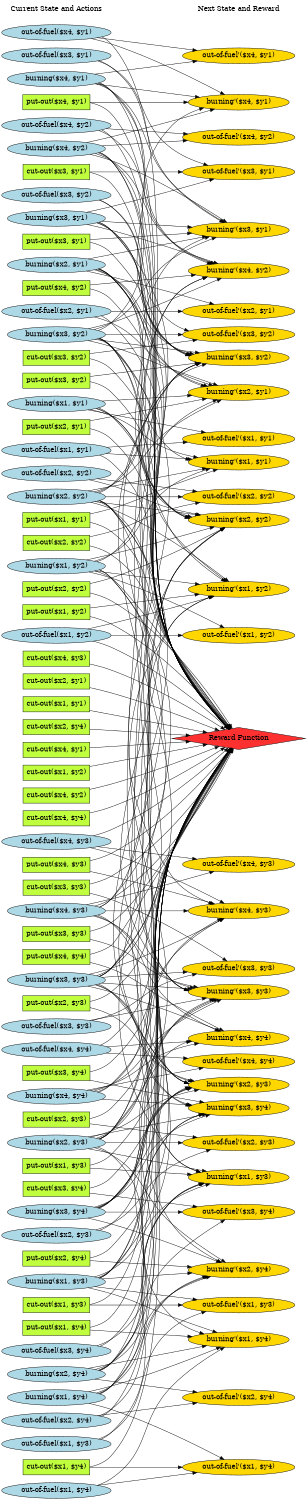digraph G {
	graph [bb="0,0,718.8,3505.4",
		fontname=Helvetica,
		fontsize=16,
		rankdir=LR,
		ranksep=2.00,
		ratio=auto,
		size="7.5,10"
	];
	node [fontsize=16,
		label="\N"
	];
	{
		graph [rank=same];
		"cut-out($x4, $y4)"	[color=black,
			fillcolor=olivedrab1,
			height=0.5,
			pos="129.4,1590.4",
			shape=box,
			style=filled,
			width=2.1944];
		"put-out($x1, $y1)"	[color=black,
			fillcolor=olivedrab1,
			height=0.5,
			pos="129.4,2292.4",
			shape=box,
			style=filled,
			width=2.2083];
		"burning($x1, $y4)"	[color=black,
			fillcolor=lightblue,
			height=0.51069,
			pos="129.4,236.38",
			shape=ellipse,
			style=filled,
			width=3.2213];
		"out-of-fuel($x2, $y3)"	[color=black,
			fillcolor=lightblue,
			height=0.51069,
			pos="129.4,616.38",
			shape=ellipse,
			style=filled,
			width=3.5945];
		"cut-out($x2, $y2)"	[color=black,
			fillcolor=olivedrab1,
			height=0.5,
			pos="129.4,2238.4",
			shape=box,
			style=filled,
			width=2.1944];
		"burning($x4, $y3)"	[color=black,
			fillcolor=lightblue,
			height=0.51069,
			pos="129.4,1374.4",
			shape=ellipse,
			style=filled,
			width=3.2213];
		"put-out($x3, $y3)"	[color=black,
			fillcolor=olivedrab1,
			height=0.5,
			pos="129.4,1320.4",
			shape=box,
			style=filled,
			width=2.2083];
		"burning($x2, $y1)"	[color=black,
			fillcolor=lightblue,
			height=0.51069,
			pos="129.4,2889.4",
			shape=ellipse,
			style=filled,
			width=3.2213];
		"cut-out($x4, $y3)"	[color=black,
			fillcolor=olivedrab1,
			height=0.5,
			pos="129.4,1968.4",
			shape=box,
			style=filled,
			width=2.1944];
		"burning($x1, $y3)"	[color=black,
			fillcolor=lightblue,
			height=0.51069,
			pos="129.4,508.38",
			shape=ellipse,
			style=filled,
			width=3.2213];
		"out-of-fuel($x2, $y4)"	[color=black,
			fillcolor=lightblue,
			height=0.51069,
			pos="129.4,181.38",
			shape=ellipse,
			style=filled,
			width=3.5945];
		"put-out($x4, $y1)"	[color=black,
			fillcolor=olivedrab1,
			height=0.5,
			pos="129.4,3269.4",
			shape=box,
			style=filled,
			width=2.2083];
		"put-out($x3, $y2)"	[color=black,
			fillcolor=olivedrab1,
			height=0.5,
			pos="129.4,2618.4",
			shape=box,
			style=filled,
			width=2.2083];
		"cut-out($x2, $y1)"	[color=black,
			fillcolor=olivedrab1,
			height=0.5,
			pos="129.4,1914.4",
			shape=box,
			style=filled,
			width=2.1944];
		"burning($x4, $y4)"	[color=black,
			fillcolor=lightblue,
			height=0.51069,
			pos="129.4,941.38",
			shape=ellipse,
			style=filled,
			width=3.2213];
		"burning($x2, $y2)"	[color=black,
			fillcolor=lightblue,
			height=0.51069,
			pos="129.4,2346.4",
			shape=ellipse,
			style=filled,
			width=3.2213];
		"put-out($x1, $y3)"	[color=black,
			fillcolor=olivedrab1,
			height=0.5,
			pos="129.4,779.38",
			shape=box,
			style=filled,
			width=2.2083];
		"burning($x1, $y2)"	[color=black,
			fillcolor=lightblue,
			height=0.51069,
			pos="129.4,2184.4",
			shape=ellipse,
			style=filled,
			width=3.2213];
		"Current State and Actions"	[color=black,
			fillcolor=white,
			height=0.5,
			pos="129.4,3487.4",
			shape=plaintext,
			style=bold,
			width=3.2361];
		"out-of-fuel($x1, $y4)"	[color=black,
			fillcolor=lightblue,
			height=0.51069,
			pos="129.4,18.385",
			shape=ellipse,
			style=filled,
			width=3.5945];
		"out-of-fuel($x2, $y1)"	[color=black,
			fillcolor=lightblue,
			height=0.51069,
			pos="129.4,2781.4",
			shape=ellipse,
			style=filled,
			width=3.5945];
		"put-out($x3, $y1)"	[color=black,
			fillcolor=olivedrab1,
			height=0.5,
			pos="129.4,2943.4",
			shape=box,
			style=filled,
			width=2.2083];
		"out-of-fuel($x3, $y2)"	[color=black,
			fillcolor=lightblue,
			height=0.51069,
			pos="129.4,3052.4",
			shape=ellipse,
			style=filled,
			width=3.5945];
		"put-out($x1, $y2)"	[color=black,
			fillcolor=olivedrab1,
			height=0.5,
			pos="129.4,2076.4",
			shape=box,
			style=filled,
			width=2.2083];
		"burning($x1, $y1)"	[color=black,
			fillcolor=lightblue,
			height=0.51069,
			pos="129.4,2564.4",
			shape=ellipse,
			style=filled,
			width=3.2213];
		"put-out($x2, $y1)"	[color=black,
			fillcolor=olivedrab1,
			height=0.5,
			pos="129.4,2510.4",
			shape=box,
			style=filled,
			width=2.2083];
		"out-of-fuel($x1, $y3)"	[color=black,
			fillcolor=lightblue,
			height=0.51069,
			pos="129.4,126.38",
			shape=ellipse,
			style=filled,
			width=3.5945];
		"out-of-fuel($x2, $y2)"	[color=black,
			fillcolor=lightblue,
			height=0.51069,
			pos="129.4,2401.4",
			shape=ellipse,
			style=filled,
			width=3.5945];
		"out-of-fuel($x3, $y1)"	[color=black,
			fillcolor=lightblue,
			height=0.51069,
			pos="129.4,3378.4",
			shape=ellipse,
			style=filled,
			width=3.5945];
		"out-of-fuel($x4, $y2)"	[color=black,
			fillcolor=lightblue,
			height=0.51069,
			pos="129.4,3215.4",
			shape=ellipse,
			style=filled,
			width=3.5945];
		"cut-out($x3, $y3)"	[color=black,
			fillcolor=olivedrab1,
			height=0.5,
			pos="129.4,1428.4",
			shape=box,
			style=filled,
			width=2.1944];
		"put-out($x2, $y2)"	[color=black,
			fillcolor=olivedrab1,
			height=0.5,
			pos="129.4,2130.4",
			shape=box,
			style=filled,
			width=2.2083];
		"out-of-fuel($x1, $y2)"	[color=black,
			fillcolor=lightblue,
			height=0.51069,
			pos="129.4,2022.4",
			shape=ellipse,
			style=filled,
			width=3.5945];
		"burning($x3, $y2)"	[color=black,
			fillcolor=lightblue,
			height=0.51069,
			pos="129.4,2726.4",
			shape=ellipse,
			style=filled,
			width=3.2213];
		"out-of-fuel($x3, $y4)"	[color=black,
			fillcolor=lightblue,
			height=0.51069,
			pos="129.4,346.38",
			shape=ellipse,
			style=filled,
			width=3.5945];
		"put-out($x4, $y4)"	[color=black,
			fillcolor=olivedrab1,
			height=0.5,
			pos="129.4,1266.4",
			shape=box,
			style=filled,
			width=2.2083];
		"cut-out($x1, $y1)"	[color=black,
			fillcolor=olivedrab1,
			height=0.5,
			pos="129.4,1860.4",
			shape=box,
			style=filled,
			width=2.1944];
		"put-out($x1, $y4)"	[color=black,
			fillcolor=olivedrab1,
			height=0.5,
			pos="129.4,400.38",
			shape=box,
			style=filled,
			width=2.2083];
		"out-of-fuel($x4, $y1)"	[color=black,
			fillcolor=lightblue,
			height=0.51069,
			pos="129.4,3433.4",
			shape=ellipse,
			style=filled,
			width=3.5945];
		"put-out($x2, $y3)"	[color=black,
			fillcolor=olivedrab1,
			height=0.5,
			pos="129.4,1158.4",
			shape=box,
			style=filled,
			width=2.2083];
		"cut-out($x3, $y4)"	[color=black,
			fillcolor=olivedrab1,
			height=0.5,
			pos="129.4,725.38",
			shape=box,
			style=filled,
			width=2.1944];
		"out-of-fuel($x1, $y1)"	[color=black,
			fillcolor=lightblue,
			height=0.51069,
			pos="129.4,2456.4",
			shape=ellipse,
			style=filled,
			width=3.5945];
		"burning($x3, $y1)"	[color=black,
			fillcolor=lightblue,
			height=0.51069,
			pos="129.4,2997.4",
			shape=ellipse,
			style=filled,
			width=3.2213];
		"out-of-fuel($x3, $y3)"	[color=black,
			fillcolor=lightblue,
			height=0.51069,
			pos="129.4,1104.4",
			shape=ellipse,
			style=filled,
			width=3.5945];
		"cut-out($x1, $y2)"	[color=black,
			fillcolor=olivedrab1,
			height=0.5,
			pos="129.4,1698.4",
			shape=box,
			style=filled,
			width=2.1944];
		"cut-out($x4, $y2)"	[color=black,
			fillcolor=olivedrab1,
			height=0.5,
			pos="129.4,1644.4",
			shape=box,
			style=filled,
			width=2.1944];
		"out-of-fuel($x4, $y4)"	[color=black,
			fillcolor=lightblue,
			height=0.51069,
			pos="129.4,1049.4",
			shape=ellipse,
			style=filled,
			width=3.5945];
		"cut-out($x3, $y1)"	[color=black,
			fillcolor=olivedrab1,
			height=0.5,
			pos="129.4,3106.4",
			shape=box,
			style=filled,
			width=2.1944];
		"put-out($x2, $y4)"	[color=black,
			fillcolor=olivedrab1,
			height=0.5,
			pos="129.4,562.38",
			shape=box,
			style=filled,
			width=2.2083];
		"cut-out($x1, $y3)"	[color=black,
			fillcolor=olivedrab1,
			height=0.5,
			pos="129.4,454.38",
			shape=box,
			style=filled,
			width=2.1944];
		"burning($x3, $y4)"	[color=black,
			fillcolor=lightblue,
			height=0.51069,
			pos="129.4,671.38",
			shape=ellipse,
			style=filled,
			width=3.2213];
		"put-out($x4, $y2)"	[color=black,
			fillcolor=olivedrab1,
			height=0.5,
			pos="129.4,2835.4",
			shape=box,
			style=filled,
			width=2.2083];
		"burning($x4, $y1)"	[color=black,
			fillcolor=lightblue,
			height=0.51069,
			pos="129.4,3323.4",
			shape=ellipse,
			style=filled,
			width=3.2213];
		"cut-out($x2, $y4)"	[color=black,
			fillcolor=olivedrab1,
			height=0.5,
			pos="129.4,1806.4",
			shape=box,
			style=filled,
			width=2.1944];
		"burning($x2, $y3)"	[color=black,
			fillcolor=lightblue,
			height=0.51069,
			pos="129.4,833.38",
			shape=ellipse,
			style=filled,
			width=3.2213];
		"out-of-fuel($x4, $y3)"	[color=black,
			fillcolor=lightblue,
			height=0.51069,
			pos="129.4,1536.4",
			shape=ellipse,
			style=filled,
			width=3.5945];
		"cut-out($x4, $y1)"	[color=black,
			fillcolor=olivedrab1,
			height=0.5,
			pos="129.4,1752.4",
			shape=box,
			style=filled,
			width=2.1944];
		"cut-out($x3, $y2)"	[color=black,
			fillcolor=olivedrab1,
			height=0.5,
			pos="129.4,2672.4",
			shape=box,
			style=filled,
			width=2.1944];
		"cut-out($x1, $y4)"	[color=black,
			fillcolor=olivedrab1,
			height=0.5,
			pos="129.4,72.385",
			shape=box,
			style=filled,
			width=2.1944];
		"burning($x3, $y3)"	[color=black,
			fillcolor=lightblue,
			height=0.51069,
			pos="129.4,1212.4",
			shape=ellipse,
			style=filled,
			width=3.2213];
		"cut-out($x2, $y3)"	[color=black,
			fillcolor=olivedrab1,
			height=0.5,
			pos="129.4,887.38",
			shape=box,
			style=filled,
			width=2.1944];
		"burning($x2, $y4)"	[color=black,
			fillcolor=lightblue,
			height=0.51069,
			pos="129.4,291.38",
			shape=ellipse,
			style=filled,
			width=3.2213];
		"burning($x4, $y2)"	[color=black,
			fillcolor=lightblue,
			height=0.51069,
			pos="129.4,3160.4",
			shape=ellipse,
			style=filled,
			width=3.2213];
		"put-out($x3, $y4)"	[color=black,
			fillcolor=olivedrab1,
			height=0.5,
			pos="129.4,995.38",
			shape=box,
			style=filled,
			width=2.2083];
		"put-out($x4, $y3)"	[color=black,
			fillcolor=olivedrab1,
			height=0.5,
			pos="129.4,1482.4",
			shape=box,
			style=filled,
			width=2.2083];
	}
	{
		graph [rank=same];
		"out-of-fuel'($x3, $y1)"	[color=black,
			fillcolor=gold1,
			height=0.51069,
			pos="560.8,3106.4",
			shape=ellipse,
			style=filled,
			width=3.6927];
		"out-of-fuel'($x2, $y4)"	[color=black,
			fillcolor=gold1,
			height=0.51069,
			pos="560.8,236.38",
			shape=ellipse,
			style=filled,
			width=3.6927];
		"burning'($x1, $y1)"	[color=black,
			fillcolor=gold1,
			height=0.51069,
			pos="560.8,2428.4",
			shape=ellipse,
			style=filled,
			width=3.3195];
		"burning'($x4, $y1)"	[color=black,
			fillcolor=gold1,
			height=0.51069,
			pos="560.8,3269.4",
			shape=ellipse,
			style=filled,
			width=3.3195];
		"burning'($x3, $y3)"	[color=black,
			fillcolor=gold1,
			height=0.51069,
			pos="560.8,1162.4",
			shape=ellipse,
			style=filled,
			width=3.3195];
		"Next State and Reward"	[color=black,
			fillcolor=white,
			height=0.5,
			pos="560.8,3487.4",
			shape=plaintext,
			style=bold,
			width=2.9167];
		"burning'($x3, $y2)"	[color=black,
			fillcolor=gold1,
			height=0.51069,
			pos="560.8,2671.4",
			shape=ellipse,
			style=filled,
			width=3.3195];
		"out-of-fuel'($x4, $y4)"	[color=black,
			fillcolor=gold1,
			height=0.51069,
			pos="560.8,1043.4",
			shape=ellipse,
			style=filled,
			width=3.6927];
		"burning'($x4, $y3)"	[color=black,
			fillcolor=gold1,
			height=0.51069,
			pos="560.8,1374.4",
			shape=ellipse,
			style=filled,
			width=3.3195];
		"out-of-fuel'($x1, $y1)"	[color=black,
			fillcolor=gold1,
			height=0.51069,
			pos="560.8,2483.4",
			shape=ellipse,
			style=filled,
			width=3.6927];
		"burning'($x2, $y4)"	[color=black,
			fillcolor=gold1,
			height=0.51069,
			pos="560.8,536.38",
			shape=ellipse,
			style=filled,
			width=3.3195];
		"burning'($x4, $y2)"	[color=black,
			fillcolor=gold1,
			height=0.51069,
			pos="560.8,2889.4",
			shape=ellipse,
			style=filled,
			width=3.3195];
		"burning'($x3, $y4)"	[color=black,
			fillcolor=gold1,
			height=0.51069,
			pos="560.8,897.38",
			shape=ellipse,
			style=filled,
			width=3.3195];
		"out-of-fuel'($x4, $y2)"	[color=black,
			fillcolor=gold1,
			height=0.51069,
			pos="560.8,3188.4",
			shape=ellipse,
			style=filled,
			width=3.6927];
		"out-of-fuel'($x1, $y3)"	[color=black,
			fillcolor=gold1,
			height=0.51069,
			pos="560.8,454.38",
			shape=ellipse,
			style=filled,
			width=3.6927];
		"Reward Function"	[color=black,
			fillcolor=firebrick1,
			height=0.72222,
			pos="560.8,1779.4",
			shape=diamond,
			style=filled,
			width=4.3889];
		"burning'($x2, $y2)"	[color=black,
			fillcolor=gold1,
			height=0.51069,
			pos="560.8,2291.4",
			shape=ellipse,
			style=filled,
			width=3.3195];
		"burning'($x1, $y4)"	[color=black,
			fillcolor=gold1,
			height=0.51069,
			pos="560.8,373.38",
			shape=ellipse,
			style=filled,
			width=3.3195];
		"out-of-fuel'($x4, $y3)"	[color=black,
			fillcolor=gold1,
			height=0.51069,
			pos="560.8,1483.4",
			shape=ellipse,
			style=filled,
			width=3.6927];
		"out-of-fuel'($x1, $y2)"	[color=black,
			fillcolor=gold1,
			height=0.51069,
			pos="560.8,2049.4",
			shape=ellipse,
			style=filled,
			width=3.6927];
		"burning'($x4, $y4)"	[color=black,
			fillcolor=gold1,
			height=0.51069,
			pos="560.8,1104.4",
			shape=ellipse,
			style=filled,
			width=3.3195];
		"burning'($x2, $y3)"	[color=black,
			fillcolor=gold1,
			height=0.51069,
			pos="560.8,976.38",
			shape=ellipse,
			style=filled,
			width=3.3195];
		"out-of-fuel'($x2, $y1)"	[color=black,
			fillcolor=gold1,
			height=0.51069,
			pos="560.8,2794.4",
			shape=ellipse,
			style=filled,
			width=3.6927];
		"out-of-fuel'($x3, $y4)"	[color=black,
			fillcolor=gold1,
			height=0.51069,
			pos="560.8,671.38",
			shape=ellipse,
			style=filled,
			width=3.6927];
		"out-of-fuel'($x3, $y3)"	[color=black,
			fillcolor=gold1,
			height=0.51069,
			pos="560.8,1217.4",
			shape=ellipse,
			style=filled,
			width=3.6927];
		"burning'($x1, $y3)"	[color=black,
			fillcolor=gold1,
			height=0.51069,
			pos="560.8,752.38",
			shape=ellipse,
			style=filled,
			width=3.3195];
		"burning'($x3, $y1)"	[color=black,
			fillcolor=gold1,
			height=0.51069,
			pos="560.8,2970.4",
			shape=ellipse,
			style=filled,
			width=3.3195];
		"out-of-fuel'($x2, $y2)"	[color=black,
			fillcolor=gold1,
			height=0.51069,
			pos="560.8,2346.4",
			shape=ellipse,
			style=filled,
			width=3.6927];
		"out-of-fuel'($x2, $y3)"	[color=black,
			fillcolor=gold1,
			height=0.51069,
			pos="560.8,833.38",
			shape=ellipse,
			style=filled,
			width=3.6927];
		"out-of-fuel'($x3, $y2)"	[color=black,
			fillcolor=gold1,
			height=0.51069,
			pos="560.8,2726.4",
			shape=ellipse,
			style=filled,
			width=3.6927];
		"burning'($x1, $y2)"	[color=black,
			fillcolor=gold1,
			height=0.51069,
			pos="560.8,2131.4",
			shape=ellipse,
			style=filled,
			width=3.3195];
		"out-of-fuel'($x1, $y4)"	[color=black,
			fillcolor=gold1,
			height=0.51069,
			pos="560.8,72.385",
			shape=ellipse,
			style=filled,
			width=3.6927];
		"out-of-fuel'($x4, $y1)"	[color=black,
			fillcolor=gold1,
			height=0.51069,
			pos="560.8,3379.4",
			shape=ellipse,
			style=filled,
			width=3.6927];
		"burning'($x2, $y1)"	[color=black,
			fillcolor=gold1,
			height=0.51069,
			pos="560.8,2590.4",
			shape=ellipse,
			style=filled,
			width=3.3195];
	}
	"cut-out($x4, $y4)" -> "Reward Function"	[pos="e,528.28,1758.5 208.47,1603.1 225.33,1606.8 242.86,1611.6 258.8,1617.4 357.47,1653.5 463.61,1717.1 519.71,1752.9"];
	"put-out($x1, $y1)" -> "burning'($x1, $y1)"	[color=black,
		pos="e,510.91,2411.6 208.96,2306.9 225.53,2310.6 242.83,2314.7 258.8,2319.4 324.43,2338.5 338.54,2350.1 402.8,2373.4 435.24,2385.1 471.61,\
2397.9 501.16,2408.2",
		style=solid];
	"put-out($x1, $y1)" -> "Reward Function"	[pos="e,544.12,1803 209.02,2286.5 226.57,2282.4 244.26,2275.8 258.8,2265.4 360.86,2192.3 336.73,2129.1 402.8,2022.4 450.11,1946 508,1857.6 \
538.56,1811.4"];
	"burning($x1, $y4)" -> "burning'($x2, $y4)"	[color=black,
		pos="e,487.74,521.69 222.75,247.42 235.53,251.49 247.97,256.98 258.8,264.38 354.34,329.72 311.43,410.33 402.8,481.38 424.63,498.36 452.1,\
510.34 477.94,518.67",
		style=solid];
	"burning($x1, $y4)" -> "Reward Function"	[pos="e,541.69,1756.2 231.46,245.3 241.77,249.83 251.22,256.01 258.8,264.38 445.83,471.05 314.68,1246 402.8,1510.4 433.85,1603.5 499.85,\
1699.9 535.59,1748"];
	"burning($x1, $y4)" -> "burning'($x1, $y4)"	[color=black,
		pos="e,517.52,356.05 203.48,250.56 221.67,254.57 241.05,259.26 258.8,264.38 347.82,290.09 448.56,328.54 507.99,352.24",
		style=solid];
	"burning($x1, $y4)" -> "burning'($x2, $y3)"	[color=black,
		pos="e,471.63,964.13 229.71,245.67 240.53,250.1 250.57,256.16 258.8,264.38 471.11,476.67 201.94,701.24 402.8,924.38 418.36,941.67 439.8,\
953.23 461.83,960.94",
		style=solid];
	"burning($x1, $y4)" -> "burning'($x1, $y3)"	[color=black,
		pos="e,477.32,739.14 227.93,246.15 239.24,250.47 249.9,256.37 258.8,264.38 409.89,400.3 259.88,553.9 402.8,698.38 420.35,716.13 443.98,\
728.04 467.58,736.05",
		style=solid];
	"burning($x1, $y4)" -> "out-of-fuel'($x1, $y4)"	[color=black,
		pos="e,526.43,90.275 206.48,222.55 223.86,218.64 242.12,213.9 258.8,208.38 354.21,176.82 460.04,124.74 517.32,95.023",
		style=solid];
	"out-of-fuel($x2, $y3)" -> "burning'($x2, $y3)"	[color=black,
		pos="e,480.26,962.79 228.78,628.22 239.55,632.24 249.85,637.5 258.8,644.38 369.76,729.66 296.48,833.4 402.8,924.38 421.98,940.79 446.49,\
952.06 470.42,959.79",
		style=solid];
	"out-of-fuel($x2, $y3)" -> "out-of-fuel'($x2, $y3)"	[color=black,
		pos="e,493.68,817.39 220.32,629.48 233.64,633.26 246.89,638.12 258.8,644.38 336.45,685.2 327.66,734.11 402.8,779.38 427.65,794.35 457.22,\
805.9 483.97,814.4",
		style=solid];
	"cut-out($x2, $y2)" -> "Reward Function"	[pos="e,544.81,1803 208.48,2231.7 226.05,2227.6 243.89,2221.3 258.8,2211.4 299.09,2184.7 478.14,1907.4 539.27,1811.7"];
	"cut-out($x2, $y2)" -> "out-of-fuel'($x2, $y2)"	[color=black,
		pos="e,469.12,2333 208.59,2252.9 225.27,2256.6 242.71,2260.8 258.8,2265.4 324.34,2284.2 336.98,2300.6 402.8,2318.4 420.81,2323.3 440.22,\
2327.5 459.04,2331.1",
		style=solid];
	"burning($x4, $y3)" -> "burning'($x3, $y3)"	[color=black,
		pos="e,455.6,1171.1 220.4,1362.9 233.79,1359.1 247.02,1354.1 258.8,1347.4 341.07,1300.5 319.82,1236 402.8,1190.4 416.04,1183.1 430.76,\
1177.7 445.74,1173.6",
		style=solid];
	"burning($x4, $y3)" -> "burning'($x3, $y2)"	[color=black,
		pos="e,471.19,2659.2 232.34,1382.9 242.3,1387.3 251.42,1393.3 258.8,1401.4 626.05,1803 61.15,2193.8 402.8,2617.4 417.68,2635.8 439.21,\
2648 461.57,2656",
		style=solid];
	"burning($x4, $y3)" -> "burning'($x4, $y3)"	[color=black,
		pos="e,441.04,1374.4 245.47,1374.4 302.66,1374.4 371.95,1374.4 430.92,1374.4",
		style=solid];
	"burning($x4, $y3)" -> "burning'($x4, $y2)"	[color=black,
		pos="e,486.52,2874.9 232.78,1382.9 242.6,1387.3 251.57,1393.3 258.8,1401.4 470.86,1637.2 215.54,2565.4 402.8,2821.4 420.61,2845.7 448.98,\
2861.5 476.75,2871.6",
		style=solid];
	"burning($x4, $y3)" -> "burning'($x3, $y4)"	[color=black,
		pos="e,475.63,910.4 228.67,1364.8 239.66,1360.7 250.03,1355 258.8,1347.4 400.79,1224 267.98,1080.6 402.8,949.38 420.09,932.56 442.93,\
921.18 465.83,913.48",
		style=solid];
	"burning($x4, $y3)" -> "Reward Function"	[pos="e,548.18,1755.1 222.17,1385.5 235.04,1389.4 247.65,1394.5 258.8,1401.4 401.9,1489.7 505.43,1671.4 543.64,1746.2"];
	"burning($x4, $y3)" -> "out-of-fuel'($x4, $y3)"	[color=black,
		pos="e,502.91,1466.8 202.22,1388.7 220.7,1392.6 240.53,1397 258.8,1401.4 339.85,1420.9 432.26,1446.6 493.06,1464",
		style=solid];
	"burning($x4, $y3)" -> "burning'($x4, $y4)"	[color=black,
		pos="e,455.64,1113.1 223.99,1363.6 236.32,1359.7 248.3,1354.4 258.8,1347.4 353.4,1283.9 307.81,1198.2 402.8,1135.4 415.73,1126.8 430.47,\
1120.5 445.63,1115.9",
		style=solid];
	"put-out($x3, $y3)" -> "burning'($x3, $y3)"	[color=black,
		pos="e,462.37,1172.8 209.08,1309.2 225.9,1305.4 243.26,1300.2 258.8,1293.4 330.84,1261.7 330.29,1220.9 402.8,1190.4 418.37,1183.8 435.44,\
1178.8 452.41,1175",
		style=solid];
	"put-out($x3, $y3)" -> "Reward Function"	[pos="e,546.41,1755.6 209.15,1327.2 226.5,1331.3 244.08,1337.6 258.8,1347.4 338.57,1400.2 489.12,1655.4 541.38,1746.8"];
	"burning($x2, $y1)" -> "burning'($x1, $y1)"	[color=black,
		pos="e,446.11,2433.8 228.72,2879.9 239.7,2875.7 250.06,2870 258.8,2862.4 402.92,2736.3 256.76,2580.2 402.8,2456.4 412.73,2448 424.31,\
2441.7 436.59,2437.1",
		style=solid];
	"burning($x2, $y1)" -> "burning'($x3, $y2)"	[color=black,
		pos="e,455.05,2680 220.85,2878 234.11,2874.2 247.19,2869.1 258.8,2862.4 342.34,2813.7 318.52,2746.7 402.8,2699.4 415.87,2692 430.43,2686.6 \
445.27,2682.5",
		style=solid];
	"burning($x2, $y1)" -> "Reward Function"	[pos="e,540.52,1802.1 231.62,2880.6 241.77,2876.3 251.14,2870.3 258.8,2862.4 521.57,2589.6 265.23,2375.3 402.8,2022.4 435.28,1939.1 498.51,\
1854.1 534.02,1810.1"];
	"burning($x2, $y1)" -> "burning'($x2, $y2)"	[color=black,
		pos="e,444.93,2296.1 230.29,2880.2 240.81,2875.9 250.62,2870.1 258.8,2862.4 439.88,2690.5 219.1,2488.5 402.8,2319.4 412.2,2310.7 423.32,\
2304.3 435.23,2299.5",
		style=solid];
	"burning($x2, $y1)" -> "out-of-fuel'($x2, $y1)"	[color=black,
		pos="e,491.43,2810.1 200.75,2874.8 219.61,2870.8 239.99,2866.5 258.8,2862.4 334.54,2845.9 420.82,2826.3 481.53,2812.4",
		style=solid];
	"burning($x2, $y1)" -> "burning'($x3, $y1)"	[color=black,
		pos="e,484.6,2956.2 204.71,2903.4 279.86,2917.6 395.9,2939.5 474.7,2954.3",
		style=solid];
	"burning($x2, $y1)" -> "burning'($x1, $y2)"	[color=black,
		pos="e,528.7,2149.2 230.47,2880.4 240.95,2876.1 250.71,2870.2 258.8,2862.4 454.89,2671.9 259.41,2497.1 402.8,2264.4 431.99,2217 483.8,\
2178 519.89,2154.8",
		style=solid];
	"burning($x2, $y1)" -> "burning'($x2, $y1)"	[color=black,
		pos="e,486.54,2604.9 224.07,2878.7 236.39,2874.8 248.35,2869.5 258.8,2862.4 354.82,2797.1 311.01,2715.5 402.8,2644.4 424.32,2627.7 451.33,\
2616 476.84,2607.8",
		style=solid];
	"cut-out($x4, $y3)" -> "Reward Function"	[pos="e,528.28,1800.3 208.47,1955.7 225.33,1951.9 242.86,1947.2 258.8,1941.4 357.47,1905.3 463.61,1841.7 519.71,1805.8"];
	"burning($x1, $y3)" -> "burning'($x2, $y4)"	[color=black,
		pos="e,450.53,529.26 236.82,515.32 298.59,519.35 376.55,524.44 440.41,528.6",
		style=solid];
	"burning($x1, $y3)" -> "out-of-fuel'($x1, $y3)"	[color=black,
		pos="e,461.79,466.71 220.68,497.03 287.97,488.57 380.16,476.98 451.43,468.01",
		style=solid];
	"burning($x1, $y3)" -> "Reward Function"	[pos="e,542.23,1756.4 232.11,517.12 242.11,521.5 251.31,527.42 258.8,535.38 559.01,854.37 257.77,1097.1 402.8,1510.4 435.4,1603.3 501.04,\
1700.1 536.24,1748.3"];
	"burning($x1, $y3)" -> "burning'($x2, $y2)"	[color=black,
		pos="e,526.36,2273.7 232.88,516.84 242.68,521.27 251.62,527.29 258.8,535.38 499.19,806.16 236.17,1836.9 402.8,2158.4 428.29,2207.6 480.51,\
2246 517.72,2268.6",
		style=solid];
	"burning($x1, $y3)" -> "burning'($x1, $y4)"	[color=black,
		pos="e,510.18,390.06 205.9,494.5 223.39,490.73 241.85,486.31 258.8,481.38 324.43,462.3 338.48,450.5 402.8,427.38 434.97,415.82 471.03,\
403.38 500.47,393.36",
		style=solid];
	"burning($x1, $y3)" -> "burning'($x2, $y3)"	[color=black,
		pos="e,476.12,963.4 228.62,518 239.62,522.16 250,527.8 258.8,535.38 398.4,655.8 270.2,796.31 402.8,924.38 420.24,941.23 443.25,952.62 \
466.27,960.32",
		style=solid];
	"burning($x1, $y3)" -> "burning'($x1, $y3)"	[color=black,
		pos="e,491.75,737.26 220.85,519.73 234.11,523.54 247.19,528.62 258.8,535.38 342.34,584.02 322.44,644.66 402.8,698.38 426.6,714.29 455.56,\
725.98 482.09,734.34",
		style=solid];
	"burning($x1, $y3)" -> "burning'($x1, $y2)"	[color=black,
		pos="e,471.67,2119.1 232.85,516.87 242.65,521.3 251.6,527.31 258.8,535.38 487.74,792.05 190.98,1805.4 402.8,2076.4 417.59,2095.3 439.32,\
2107.7 461.94,2115.9",
		style=solid];
	"out-of-fuel($x2, $y4)" -> "out-of-fuel'($x2, $y4)"	[color=black,
		pos="e,462.66,223.94 225.97,193.63 293.1,202.22 382.96,213.73 452.54,222.65",
		style=solid];
	"out-of-fuel($x2, $y4)" -> "burning'($x2, $y4)"	[color=black,
		pos="e,484.37,522.19 228.7,193.32 239.49,197.32 249.81,202.56 258.8,209.38 367.75,292.09 299.11,392.18 402.8,481.38 423.19,498.92 449.51,\
510.98 474.76,519.22",
		style=solid];
	"out-of-fuel($x2, $y4)" -> "Reward Function"	[pos="e,541.64,1756.2 235.21,191.99 244.07,196.33 252.16,202.01 258.8,209.38 453.46,425.52 311.5,1234.2 402.8,1510.4 433.62,1603.6 499.72,\
1699.9 535.53,1748.1"];
	"put-out($x4, $y1)" -> "burning'($x4, $y1)"	[color=black,
		pos="e,441.01,3269.4 209.16,3269.4 271.13,3269.4 358.78,3269.4 430.93,3269.4",
		style=solid];
	"put-out($x4, $y1)" -> "Reward Function"	[pos="e,539.78,1802.3 208.92,3268.3 227.63,3264.3 245.89,3256.5 258.8,3242.4 442.98,3040.9 310.33,2279.2 402.8,2022.4 433.07,1938.3 497.1,\
1853.7 533.35,1809.9"];
	"put-out($x3, $y2)" -> "burning'($x3, $y2)"	[color=black,
		pos="e,466.98,2659.9 209.16,2628.1 278.79,2636.7 380.83,2649.3 456.89,2658.7",
		style=solid];
	"put-out($x3, $y2)" -> "Reward Function"	[pos="e,541.22,1802.4 209.05,2615.9 227.31,2611.7 245.33,2604.3 258.8,2591.4 446.97,2410.7 298.64,2261.5 402.8,2022.4 438.5,1940.4 500.48,\
1854.9 534.92,1810.5"];
	"cut-out($x2, $y1)" -> "Reward Function"	[pos="e,514.54,1797.8 208.56,1899.7 225.25,1896.1 242.69,1891.9 258.8,1887.4 346.34,1862.6 445.15,1825.3 504.93,1801.6"];
	"burning($x4, $y4)" -> "burning'($x3, $y3)"	[color=black,
		pos="e,459.13,1152.6 220.85,952.73 234.11,956.54 247.19,961.62 258.8,968.38 342.34,1017 318.96,1083.3 402.8,1131.4 416.97,1139.5 432.91,\
1145.5 449.06,1150",
		style=solid];
	"burning($x4, $y4)" -> "out-of-fuel'($x4, $y4)"	[color=black,
		pos="e,496.15,1027.2 201.48,955.84 220.16,959.78 240.26,964.13 258.8,968.38 301.56,978.2 411.82,1005.9 486.34,1024.7",
		style=solid];
	"burning($x4, $y4)" -> "burning'($x4, $y3)"	[color=black,
		pos="e,531.95,1356.5 226.42,951.63 238.04,955.66 249.18,961.09 258.8,968.38 369.06,1052 315.8,1136.8 402.8,1244.4 437.88,1287.8 489.29,\
1327 523.62,1350.8",
		style=solid];
	"burning($x4, $y4)" -> "burning'($x3, $y4)"	[color=black,
		pos="e,461.02,907.51 227.3,931.46 293.79,924.64 382.1,915.59 451,908.53",
		style=solid];
	"burning($x4, $y4)" -> "Reward Function"	[pos="e,543.23,1756 230.29,950.6 240.8,954.85 250.62,960.62 258.8,968.38 439.6,1139.9 307.12,1280.2 402.8,1510.4 440.59,1601.3 504.04,\
1699 537.54,1747.8"];
	"burning($x4, $y4)" -> "burning'($x4, $y4)"	[color=black,
		pos="e,472.27,1091.9 214.49,953.9 229.59,957.59 244.92,962.32 258.8,968.38 330.67,999.78 331.02,1038.8 402.8,1070.4 421.45,1078.6 442.23,\
1084.9 462.42,1089.7",
		style=solid];
	"burning($x2, $y2)" -> "burning'($x1, $y1)"	[color=black,
		pos="e,485.15,2414.1 204.22,2360.5 279.53,2374.9 396.24,2397.2 475.23,2412.2",
		style=solid];
	"burning($x2, $y2)" -> "burning'($x3, $y3)"	[color=black,
		pos="e,443.19,1165.8 232.27,2337.8 242.24,2333.4 251.39,2327.4 258.8,2319.4 601.82,1947.6 54.101,1556.8 402.8,1190.4 411.54,1181.2 422.17,\
1174.4 433.73,1169.4",
		style=solid];
	"burning($x2, $y2)" -> "burning'($x3, $y2)"	[color=black,
		pos="e,484.86,2657.1 223.76,2357.1 236.26,2361.3 248.35,2366.8 258.8,2374.4 360.59,2447.9 305.47,2538.1 402.8,2617.4 423.61,2634.3 450.05,\
2646.1 475.27,2654.2",
		style=solid];
	"burning($x2, $y2)" -> "Reward Function"	[pos="e,543.44,1802.6 226.95,2336.3 238.42,2332.2 249.38,2326.7 258.8,2319.4 374.39,2229.1 330.86,2150.2 402.8,2022.4 446.88,1944 506.06,\
1856.5 537.68,1810.9"];
	"burning($x2, $y2)" -> "burning'($x2, $y2)"	[color=black,
		pos="e,468.31,2303.1 220.16,2334.9 289.66,2326 385.96,2313.7 458.27,2304.4",
		style=solid];
	"burning($x2, $y2)" -> "burning'($x2, $y3)"	[color=black,
		pos="e,454.07,984.86 232.4,2337.9 242.35,2333.5 251.45,2327.5 258.8,2319.4 650.29,1887.9 20.508,1456.1 402.8,1016.4 413.99,1003.5 428.67,\
994.51 444.58,988.24",
		style=solid];
	"burning($x2, $y2)" -> "burning'($x1, $y3)"	[color=black,
		pos="e,470.49,764.45 232.83,2337.9 242.64,2333.5 251.59,2327.5 258.8,2319.4 483.83,2067.5 193.81,1071.7 402.8,806.38 417.39,787.86 438.69,\
775.66 460.92,767.64",
		style=solid];
	"burning($x2, $y2)" -> "burning'($x3, $y1)"	[color=black,
		pos="e,475.39,2957.5 229.04,2355.9 240.04,2360.3 250.31,2366.3 258.8,2374.4 438.96,2546.6 232.98,2733.9 402.8,2916.4 419.54,2934.4 442.55,\
2946.4 465.78,2954.4",
		style=solid];
	"burning($x2, $y2)" -> "out-of-fuel'($x2, $y2)"	[color=black,
		pos="e,427.69,2346.4 245.47,2346.4 298.33,2346.4 361.53,2346.4 417.36,2346.4",
		style=solid];
	"burning($x2, $y2)" -> "burning'($x1, $y2)"	[color=black,
		pos="e,537.15,2149.5 212.85,2333.5 228.4,2329.9 244.33,2325.2 258.8,2319.4 365.46,2276.4 476.56,2196.2 528.95,2155.9",
		style=solid];
	"burning($x2, $y2)" -> "burning'($x2, $y1)"	[color=black,
		pos="e,518.31,2573.2 216.95,2358.5 231.41,2362.4 245.89,2367.6 258.8,2374.4 336.65,2415.5 330.85,2459.7 402.8,2510.4 436.14,2533.9 477.34,\
2554.6 509.17,2569.1",
		style=solid];
	"put-out($x1, $y3)" -> "Reward Function"	[pos="e,542.72,1756.2 209.13,781.42 227.5,785.52 245.55,793.06 258.8,806.38 484.01,1032.8 288.79,1212.1 402.8,1510.4 437.95,1602.3 502.51,\
1699.6 536.88,1748"];
	"put-out($x1, $y3)" -> "burning'($x1, $y3)"	[color=black,
		pos="e,450.01,759.29 209.16,774.43 273.68,770.38 366.01,764.57 439.74,759.93",
		style=solid];
	"burning($x1, $y2)" -> "burning'($x1, $y1)"	[color=black,
		pos="e,493.33,2413.2 220.83,2195.8 234.09,2199.6 247.18,2204.6 258.8,2211.4 342.13,2259.7 322.78,2319.7 402.8,2373.4 427.05,2389.6 456.63,\
2401.6 483.55,2410.2",
		style=solid];
	"burning($x1, $y2)" -> "Reward Function"	[pos="e,544.32,1802.8 222.17,2173.3 235.04,2169.4 247.65,2164.3 258.8,2157.4 332.51,2111.9 483.13,1893.9 538.64,1811.2"];
	"burning($x1, $y2)" -> "burning'($x2, $y2)"	[color=black,
		pos="e,502.88,2275.3 202.2,2198.8 220.68,2202.7 240.52,2207 258.8,2211.4 339.77,2230.6 432.2,2255.7 493.03,2272.6",
		style=solid];
	"burning($x1, $y2)" -> "out-of-fuel'($x1, $y2)"	[color=black,
		pos="e,510.23,2066.5 205.54,2170.5 223.13,2166.7 241.73,2162.3 258.8,2157.4 324.34,2138.5 338.62,2127.4 402.8,2104.4 435.04,2092.8 471.1,\
2080.2 500.52,2069.9",
		style=solid];
	"burning($x1, $y2)" -> "burning'($x2, $y3)"	[color=black,
		pos="e,454.66,984.89 232.28,2175.8 242.25,2171.4 251.39,2165.4 258.8,2157.4 605.16,1781.5 64.45,1399.5 402.8,1016.4 414.16,1003.5 429.03,\
994.51 445.08,988.26",
		style=solid];
	"burning($x1, $y2)" -> "burning'($x1, $y3)"	[color=black,
		pos="e,470.64,764.56 232.43,2175.9 242.37,2171.5 251.47,2165.5 258.8,2157.4 663.67,1709.4 26.472,1278.6 402.8,806.38 417.5,787.94 438.84,\
775.77 461.07,767.75",
		style=solid];
	"burning($x1, $y2)" -> "burning'($x1, $y2)"	[color=black,
		pos="e,467.02,2142.8 221.47,2173.1 290.47,2164.6 385.34,2152.9 457.05,2144.1",
		style=solid];
	"burning($x1, $y2)" -> "burning'($x2, $y1)"	[color=black,
		pos="e,507.82,2573.7 226.97,2194.5 238.43,2198.5 249.39,2204 258.8,2211.4 374.9,2302.4 299.68,2404.9 402.8,2510.4 429.16,2537.3 466.53,\
2556.9 498.2,2569.9",
		style=solid];
	"Current State and Actions" -> "Next State and Reward"	[color=black,
		pos="e,455.71,3487.4 246.04,3487.4 307.92,3487.4 383.87,3487.4 445.54,3487.4",
		style=invis];
	"out-of-fuel($x1, $y4)" -> "burning'($x1, $y4)"	[color=black,
		pos="e,527.36,355.59 228.05,30.371 238.96,34.147 249.48,39.045 258.8,45.385 354.82,110.68 321.83,180.16 402.8,263.38 437.42,298.97 485,\
330.43 518.69,350.49",
		style=solid];
	"out-of-fuel($x1, $y4)" -> "out-of-fuel'($x1, $y4)"	[color=black,
		pos="e,461.9,60.073 226.77,30.503 293.58,38.906 382.63,50.104 451.84,58.808",
		style=solid];
	"out-of-fuel($x2, $y1)" -> "Reward Function"	[pos="e,540.74,1802.2 233.96,2770.5 243.18,2766.2 251.69,2760.6 258.8,2753.4 490.57,2516.9 278.73,2329.4 402.8,2022.4 436.3,1939.5 499.14,\
1854.4 534.3,1810.2"];
	"out-of-fuel($x2, $y1)" -> "out-of-fuel'($x2, $y1)"	[color=black,
		pos="e,430.73,2790.5 256.04,2785.2 307.66,2786.8 367.63,2788.6 420.58,2790.2",
		style=solid];
	"out-of-fuel($x2, $y1)" -> "burning'($x2, $y1)"	[color=black,
		pos="e,499.42,2606.3 217.38,2767.8 231.57,2764.1 245.85,2759.3 258.8,2753.4 331.72,2719.8 331.96,2682.1 402.8,2644.4 429.99,2629.9 461.85,\
2618.1 489.74,2609.3",
		style=solid];
	"put-out($x3, $y1)" -> "Reward Function"	[pos="e,540.43,1802.1 209.19,2941.8 227.67,2937.7 245.75,2930.1 258.8,2916.4 536.53,2625.1 258.52,2398.1 402.8,2022.4 434.86,1938.9 498.25,\
1854 533.9,1810.1"];
	"put-out($x3, $y1)" -> "burning'($x3, $y1)"	[color=black,
		pos="e,450.01,2963.5 209.16,2948.3 273.68,2952.4 366.01,2958.2 439.74,2962.8",
		style=solid];
	"out-of-fuel($x3, $y2)" -> "burning'($x3, $y2)"	[color=black,
		pos="e,447.62,2677.5 230.14,3040.7 240.5,3036.6 250.31,3031.3 258.8,3024.4 381.23,2924.5 278.49,2796.9 402.8,2699.4 413.22,2691.2 425.22,\
2685.1 437.85,2680.6",
		style=solid];
	"out-of-fuel($x3, $y2)" -> "out-of-fuel'($x3, $y2)"	[color=black,
		pos="e,462.46,2738.9 228.21,3040.4 239.15,3036.4 249.63,3031.2 258.8,3024.4 364.02,2946.5 299.19,2847.4 402.8,2767.4 417.38,2756.1 434.75,\
2747.9 452.54,2742",
		style=solid];
	"put-out($x1, $y2)" -> "Reward Function"	[pos="e,541.52,1802.6 209.01,2066.6 226,2062.7 243.46,2057.2 258.8,2049.4 378.75,1988.6 487.74,1867.6 535,1810.5"];
	"put-out($x1, $y2)" -> "burning'($x1, $y2)"	[color=black,
		pos="e,468.51,2119.7 209.16,2086.5 279.25,2095.5 382.19,2108.6 458.41,2118.4",
		style=solid];
	"burning($x1, $y1)" -> "burning'($x1, $y1)"	[color=black,
		pos="e,466.3,2439.8 211.27,2551.3 227.28,2547.6 243.77,2543 258.8,2537.4 327.53,2511.5 333.68,2481.2 402.8,2456.4 419.73,2450.3 438.18,\
2445.5 456.29,2441.7",
		style=solid];
	"burning($x1, $y1)" -> "out-of-fuel'($x1, $y1)"	[color=black,
		pos="e,481.33,2498.2 204.71,2550.4 278.83,2536.4 392.71,2514.9 471.42,2500.1",
		style=solid];
	"burning($x1, $y1)" -> "Reward Function"	[pos="e,541.43,1802.5 229.87,2555.2 240.52,2550.9 250.49,2545.2 258.8,2537.4 432.26,2374.9 305.21,2239.1 402.8,2022.4 439.52,1940.9 501.09,\
1855.2 535.2,1810.6"];
	"burning($x1, $y1)" -> "burning'($x2, $y2)"	[color=black,
		pos="e,451.09,2298.9 224.07,2553.7 236.39,2549.8 248.35,2544.5 258.8,2537.4 354.82,2472.1 305.78,2383.2 402.8,2319.4 414.44,2311.7 427.56,\
2306 441.13,2301.7",
		style=solid];
	"burning($x1, $y1)" -> "burning'($x1, $y2)"	[color=black,
		pos="e,532.9,2149.3 226.06,2554.2 237.8,2550.2 249.07,2544.7 258.8,2537.4 368.31,2454.8 316.9,2371.3 402.8,2264.4 438.37,2220.1 490.33,\
2179.5 524.6,2155.1",
		style=solid];
	"burning($x1, $y1)" -> "burning'($x2, $y1)"	[color=black,
		pos="e,449.2,2583.7 237.93,2570.9 299.12,2574.6 375.93,2579.3 439.17,2583.1",
		style=solid];
	"put-out($x2, $y1)" -> "Reward Function"	[pos="e,541.7,1802.6 209.23,2507.2 227.28,2503.1 245.15,2495.8 258.8,2483.4 417.65,2339 311.72,2216.8 402.8,2022.4 440.74,1941.4 501.84,\
1855.5 535.54,1810.7"];
	"put-out($x2, $y1)" -> "burning'($x2, $y1)"	[color=black,
		pos="e,484.06,2576.3 209.16,2525.1 284.12,2539 396.64,2560 473.88,2574.4",
		style=solid];
	"out-of-fuel($x1, $y3)" -> "out-of-fuel'($x1, $y3)"	[color=black,
		pos="e,482.41,439.5 227.76,138.46 238.84,142.43 249.48,147.62 258.8,154.38 361.32,228.81 304.79,320.11 402.8,400.38 422.88,416.83 448.26,\
428.39 472.73,436.46",
		style=solid];
	"out-of-fuel($x1, $y3)" -> "burning'($x1, $y3)"	[color=black,
		pos="e,475.38,739.46 232.86,137.49 242.41,141.7 251.3,147.21 258.8,154.38 439.51,327.3 232.48,515.24 402.8,698.38 419.54,716.38 442.54,\
728.38 465.77,736.38",
		style=solid];
	"out-of-fuel($x2, $y2)" -> "burning'($x2, $y2)"	[color=black,
		pos="e,473.2,2303.9 206.9,2386.6 224.1,2382.7 242.17,2378.3 258.8,2373.4 324.36,2354.1 336.88,2337.5 402.8,2319.4 422.1,2314.1 443.02,\
2309.6 463.11,2305.8",
		style=solid];
	"out-of-fuel($x2, $y2)" -> "out-of-fuel'($x2, $y2)"	[color=black,
		pos="e,462.66,2358.8 225.97,2389.1 293.1,2380.5 382.96,2369 452.54,2360.1",
		style=solid];
	"out-of-fuel($x3, $y1)" -> "out-of-fuel'($x3, $y1)"	[color=black,
		pos="e,488.35,3121.9 225,3365.9 236.91,3362 248.51,3356.9 258.8,3350.4 347.87,3293.6 317.37,3223.5 402.8,3161.4 425.18,3145.1 452.78,\
3133.3 478.57,3124.9",
		style=solid];
	"out-of-fuel($x3, $y1)" -> "burning'($x3, $y1)"	[color=black,
		pos="e,525.32,2987.9 228.69,3366.4 239.48,3362.4 249.8,3357.2 258.8,3350.4 367.5,3268 312.23,3181.4 402.8,3079.4 435.26,3042.8 482.36,\
3012.2 516.5,2992.9",
		style=solid];
	"out-of-fuel($x4, $y2)" -> "burning'($x4, $y2)"	[color=black,
		pos="e,484.84,2903.6 227.74,3203.3 238.82,3199.3 249.47,3194.1 258.8,3187.4 360.83,3113.6 305.24,3023 402.8,2943.4 423.59,2926.4 450.03,\
2914.6 475.25,2906.5",
		style=solid];
	"out-of-fuel($x4, $y2)" -> "out-of-fuel'($x4, $y2)"	[color=black,
		pos="e,439.4,3196 248.02,3208 304.12,3204.5 371.42,3200.2 429.11,3196.6",
		style=solid];
	"out-of-fuel($x4, $y2)" -> "Reward Function"	[pos="e,539.83,1802.3 235.11,3204.7 243.99,3200.4 252.11,3194.7 258.8,3187.4 434.61,2994.7 313.77,2267.6 402.8,2022.4 433.3,1938.4 497.25,\
1853.8 533.41,1810"];
	"cut-out($x3, $y3)" -> "Reward Function"	[pos="e,545.32,1755.6 208.55,1436.9 225.83,1440.9 243.53,1446.7 258.8,1455.4 389.97,1529.6 496.93,1680.4 539.71,1746.8"];
	"cut-out($x3, $y3)" -> "out-of-fuel'($x3, $y3)"	[color=black,
		pos="e,536.33,1235.7 208.72,1416.4 225.56,1412.6 243.03,1407.6 258.8,1401.4 364.49,1359.4 475.2,1281.5 528.06,1241.9",
		style=solid];
	"put-out($x2, $y2)" -> "Reward Function"	[pos="e,545.32,1803.2 209.22,2121.8 226.29,2117.7 243.73,2111.9 258.8,2103.4 389.97,2029.2 496.93,1878.3 539.71,1812"];
	"put-out($x2, $y2)" -> "burning'($x2, $y2)"	[color=black,
		pos="e,526.42,2273.7 209.18,2144.2 225.74,2147.9 242.98,2152.3 258.8,2157.4 354.17,2188.3 460.02,2239.7 517.31,2269",
		style=solid];
	"out-of-fuel($x1, $y2)" -> "Reward Function"	[pos="e,536.23,1801.7 218.27,2009 232.14,2005.4 246.08,2001 258.8,1995.4 367.98,1947.3 476.96,1855.5 528.72,1808.6"];
	"out-of-fuel($x1, $y2)" -> "out-of-fuel'($x1, $y2)"	[color=black,
		pos="e,439.4,2041.8 248.02,2029.8 304.12,2033.3 371.42,2037.5 429.11,2041.2",
		style=solid];
	"out-of-fuel($x1, $y2)" -> "burning'($x1, $y2)"	[color=black,
		pos="e,504.02,2115.1 205.25,2037.4 222.86,2041.1 241.53,2045.2 258.8,2049.4 340.35,2069 433.39,2094.9 494.18,2112.3",
		style=solid];
	"burning($x3, $y2)" -> "burning'($x4, $y1)"	[color=black,
		pos="e,476.71,3256.2 228.39,2736.1 239.56,2740.5 250.05,2746.4 258.8,2754.4 417.12,2899.3 253.2,3061.5 402.8,3215.4 420.1,3233.2 443.54,\
3245.1 467.02,3253.1",
		style=solid];
	"burning($x3, $y2)" -> "burning'($x3, $y3)"	[color=black,
		pos="e,442.86,1165.5 232.83,2717.9 242.64,2713.5 251.59,2707.5 258.8,2699.4 483.27,2448.2 174.49,1438.1 402.8,1190.4 411.39,1181.1 421.92,\
1174.2 433.44,1169.2",
		style=solid];
	"burning($x3, $y2)" -> "burning'($x3, $y2)"	[color=black,
		pos="e,468.31,2683.1 220.16,2714.9 289.66,2706 385.96,2693.7 458.27,2684.4",
		style=solid];
	"burning($x3, $y2)" -> "burning'($x4, $y3)"	[color=black,
		pos="e,499.99,1390.3 232.36,2717.9 242.31,2713.5 251.43,2707.5 258.8,2699.4 633.57,2288.5 87.679,1914.6 402.8,1456.4 423.41,1426.4 458.48,\
1406.6 490.26,1394",
		style=solid];
	"burning($x3, $y2)" -> "burning'($x4, $y2)"	[color=black,
		pos="e,519.01,2872.1 206.86,2740.2 224.14,2744.1 242.26,2748.8 258.8,2754.4 325.69,2776.9 338.41,2792.5 402.8,2821.4 438.41,2837.4 478.83,\
2854.9 509.74,2868.1",
		style=solid];
	"burning($x3, $y2)" -> "Reward Function"	[pos="e,540.88,1802.2 230.99,2717.4 241.32,2713.1 250.9,2707.3 258.8,2699.4 476.57,2482.1 285.39,2306.7 402.8,2022.4 436.93,1939.7 499.52,\
1854.5 534.48,1810.3"];
	"burning($x3, $y2)" -> "burning'($x2, $y2)"	[color=black,
		pos="e,446.71,2297 228.56,2716.7 239.57,2712.6 249.98,2706.9 258.8,2699.4 396.01,2581.9 263.8,2434.7 402.8,2319.4 412.9,2311 424.65,2304.8 \
437.09,2300.2",
		style=solid];
	"burning($x3, $y2)" -> "burning'($x2, $y3)"	[color=black,
		pos="e,453.77,984.6 232.91,2718 242.7,2713.5 251.63,2707.5 258.8,2699.4 507.56,2418.3 160.03,1302.7 402.8,1016.4 413.83,1003.4 428.43,\
994.3 444.3,988",
		style=solid];
	"burning($x3, $y2)" -> "burning'($x3, $y1)"	[color=black,
		pos="e,491.77,2955.2 219.16,2738 232.99,2742 246.69,2747.3 258.8,2754.4 341.95,2803 322.63,2863 402.8,2916.4 426.62,2932.3 455.59,2943.9 \
482.12,2952.3",
		style=solid];
	"burning($x3, $y2)" -> "out-of-fuel'($x3, $y2)"	[color=black,
		pos="e,427.69,2726.4 245.47,2726.4 298.33,2726.4 361.53,2726.4 417.36,2726.4",
		style=solid];
	"burning($x3, $y2)" -> "burning'($x2, $y1)"	[color=black,
		pos="e,509.8,2607.1 206.26,2712.5 223.65,2708.7 241.97,2704.3 258.8,2699.4 324.53,2680.1 338.4,2667.8 402.8,2644.4 434.81,2632.8 470.72,\
2620.4 500.1,2610.4",
		style=solid];
	"out-of-fuel($x3, $y4)" -> "burning'($x3, $y4)"	[color=black,
		pos="e,454.97,888.74 233.89,357.42 243,361.45 251.52,366.66 258.8,373.38 424.67,526.46 238.79,705.32 402.8,860.38 414.77,871.7 429.52,\
879.76 445.14,885.48",
		style=solid];
	"out-of-fuel($x3, $y4)" -> "out-of-fuel'($x3, $y4)"	[color=black,
		pos="e,527.83,653.55 226.66,358.64 237.99,362.35 248.99,367.17 258.8,373.38 348.3,430.09 326.18,490.2 402.8,563.38 438.34,597.32 485.49,\
628.24 518.82,648.21",
		style=solid];
	"put-out($x4, $y4)" -> "Reward Function"	[pos="e,545.91,1755.8 209.21,1272.6 226.65,1276.7 244.26,1283.2 258.8,1293.4 280.63,1308.7 478.07,1641 540.78,1747.1"];
	"put-out($x4, $y4)" -> "burning'($x4, $y4)"	[color=black,
		pos="e,466.88,1115.9 209.1,1255.3 225.92,1251.4 243.28,1246.2 258.8,1239.4 331,1207.5 330.4,1166.9 402.8,1135.4 419.75,1128 438.5,1122.4 \
456.97,1118.1",
		style=solid];
	"cut-out($x1, $y1)" -> "Reward Function"	[pos="e,486.38,1793.2 208.66,1845.6 284.36,1831.3 398.71,1809.8 476.18,1795.2"];
	"put-out($x1, $y4)" -> "Reward Function"	[pos="e,541.84,1756.1 209.11,401.65 227.71,405.72 245.87,413.44 258.8,427.38 423.91,605.38 324.07,1280.7 402.8,1510.4 434.64,1603.3 500.31,\
1699.7 535.79,1748"];
	"put-out($x1, $y4)" -> "burning'($x1, $y4)"	[color=black,
		pos="e,450.01,380.29 209.16,395.43 273.68,391.38 366.01,385.57 439.74,380.93",
		style=solid];
	"out-of-fuel($x4, $y1)" -> "burning'($x4, $y1)"	[color=black,
		pos="e,526.87,3287 209.53,3418.9 225.99,3415.1 243.1,3410.6 258.8,3405.4 354.46,3373.7 460.61,3321.5 517.78,3291.8",
		style=solid];
	"out-of-fuel($x4, $y1)" -> "Reward Function"	[pos="e,539.65,1802.2 235.56,3422.7 244.29,3418.3 252.26,3412.7 258.8,3405.4 464.84,3175.1 300.14,2313.8 402.8,2022.4 432.49,1938.1 496.75,\
1853.6 533.18,1809.9"];
	"out-of-fuel($x4, $y1)" -> "out-of-fuel'($x4, $y1)"	[color=black,
		pos="e,461.9,3391.7 226.77,3421.3 293.58,3412.9 382.63,3401.7 451.84,3393",
		style=solid];
	"put-out($x2, $y3)" -> "Reward Function"	[pos="e,544.81,1755.8 208.94,1162.9 226.79,1167 244.64,1173.9 258.8,1185.4 381.6,1284.8 330.87,1369.7 402.8,1510.4 447.65,1598.1 508.17,\
1697.2 539.34,1747"];
	"put-out($x2, $y3)" -> "burning'($x2, $y3)"	[color=black,
		pos="e,479.6,989.92 209.02,1147.9 225.93,1144 243.35,1138.7 258.8,1131.4 332.88,1096.5 329.47,1052.9 402.8,1016.4 423.53,1006.1 447.16,\
998.25 469.69,992.39",
		style=solid];
	"cut-out($x3, $y4)" -> "Reward Function"	[pos="e,542.6,1756.3 208.59,727.14 227.19,731.21 245.48,738.8 258.8,752.38 498.9,997.22 282.64,1189.2 402.8,1510.4 437.3,1602.6 502.14,\
1699.7 536.71,1748.1"];
	"cut-out($x3, $y4)" -> "out-of-fuel'($x3, $y4)"	[color=black,
		pos="e,461.71,683.72 208.66,715.54 276.72,706.98 376.02,694.5 451.67,684.98",
		style=solid];
	"out-of-fuel($x1, $y1)" -> "burning'($x1, $y1)"	[color=black,
		pos="e,450.58,2435.5 247.45,2448.8 307.31,2444.8 380.04,2440.1 440.26,2436.2",
		style=solid];
	"out-of-fuel($x1, $y1)" -> "out-of-fuel'($x1, $y1)"	[color=black,
		pos="e,439.4,2475.8 248.02,2463.8 304.12,2467.3 371.42,2471.5 429.11,2475.2",
		style=solid];
	"out-of-fuel($x1, $y1)" -> "Reward Function"	[pos="e,542.28,1802.4 231.32,2445 241.34,2440.9 250.76,2435.5 258.8,2428.4 402.45,2301.8 318.28,2194.2 402.8,2022.4 442.38,1941.9 503.09,\
1855.5 536.23,1810.6"];
	"burning($x3, $y1)" -> "out-of-fuel'($x3, $y1)"	[color=black,
		pos="e,501.75,3089.9 200.18,3012 219.23,3016.1 239.85,3020.8 258.8,3025.4 339.24,3045 431.03,3070.1 491.88,3087.1",
		style=solid];
	"burning($x3, $y1)" -> "burning'($x3, $y2)"	[color=black,
		pos="e,449.06,2678.1 226.04,2987.2 237.78,2983.2 249.06,2977.7 258.8,2970.4 367.81,2888.4 292.55,2779.7 402.8,2699.4 413.79,2691.4 426.33,\
2685.4 439.43,2681",
		style=solid];
	"burning($x3, $y1)" -> "burning'($x4, $y2)"	[color=black,
		pos="e,503.45,2905.6 202.21,2983 220.69,2979.1 240.53,2974.8 258.8,2970.4 340.06,2950.9 432.8,2925.5 493.6,2908.3",
		style=solid];
	"burning($x3, $y1)" -> "Reward Function"	[pos="e,540.35,1802 232.08,2988.6 242.08,2984.2 251.29,2978.3 258.8,2970.4 551.51,2660.6 251.8,2420.9 402.8,2022.4 434.48,1938.8 498.03,\
1853.9 533.8,1810"];
	"burning($x3, $y1)" -> "burning'($x2, $y2)"	[color=black,
		pos="e,444.52,2295.6 230.93,2988.4 241.27,2984.1 250.87,2978.2 258.8,2970.4 469.43,2761.9 188.99,2524.6 402.8,2319.4 412.02,2310.5 423.02,\
2304 434.86,2299.1",
		style=solid];
	"burning($x3, $y1)" -> "burning'($x3, $y1)"	[color=black,
		pos="e,449.68,2977.3 237.37,2990.7 298.79,2986.8 376.09,2981.9 439.61,2977.9",
		style=solid];
	"burning($x3, $y1)" -> "burning'($x2, $y1)"	[color=black,
		pos="e,480.41,2604.1 227.53,2987.5 238.84,2983.4 249.6,2977.8 258.8,2970.4 381.86,2870.7 286.16,2751.5 402.8,2644.4 421.73,2627 446.52,\
2615.2 470.79,2607.1",
		style=solid];
	"out-of-fuel($x3, $y3)" -> "burning'($x3, $y3)"	[color=black,
		pos="e,470.23,1150.3 223.84,1117 293.56,1126.4 388.67,1139.3 459.9,1148.9",
		style=solid];
	"out-of-fuel($x3, $y3)" -> "out-of-fuel'($x3, $y3)"	[color=black,
		pos="e,467.75,1204.2 210.07,1118.9 226.32,1122.5 243.22,1126.6 258.8,1131.4 324.82,1151.4 336.49,1170.3 402.8,1189.4 420.4,1194.4 439.37,\
1198.7 457.85,1202.4",
		style=solid];
	"cut-out($x1, $y2)" -> "Reward Function"	[pos="e,486.38,1765.5 208.66,1713.1 284.36,1727.4 398.71,1749 476.18,1763.6"];
	"cut-out($x4, $y2)" -> "Reward Function"	[pos="e,514.54,1760.9 208.56,1659 225.25,1662.7 242.69,1666.8 258.8,1671.4 346.34,1696.2 445.15,1733.5 504.93,1757.1"];
	"out-of-fuel($x4, $y4)" -> "out-of-fuel'($x4, $y4)"	[color=black,
		pos="e,428.32,1045.2 258.36,1047.6 308.65,1046.9 366.56,1046.1 418.11,1045.4",
		style=solid];
	"out-of-fuel($x4, $y4)" -> "Reward Function"	[pos="e,543.77,1755.8 231.78,1060.7 241.65,1064.9 250.91,1070.3 258.8,1077.4 409.63,1213 319.24,1325.6 402.8,1510.4 443.28,1599.9 505.39,\
1697.9 538.03,1747.2"];
	"out-of-fuel($x4, $y4)" -> "burning'($x4, $y4)"	[color=black,
		pos="e,468.2,1092.7 225.97,1061.6 294.86,1070.4 387.71,1082.3 457.99,1091.3",
		style=solid];
	"cut-out($x3, $y1)" -> "out-of-fuel'($x3, $y1)"	[color=black,
		pos="e,427.7,3106.4 208.66,3106.4 266.88,3106.4 347.95,3106.4 417.52,3106.4",
		style=solid];
	"cut-out($x3, $y1)" -> "Reward Function"	[pos="e,539.94,1802.3 208.41,3105.2 227.24,3101.2 245.69,3093.5 258.8,3079.4 420.3,2905.8 320.51,2244.7 402.8,2022.4 433.82,1938.6 497.56,\
1853.9 533.56,1810"];
	"put-out($x2, $y4)" -> "burning'($x2, $y4)"	[color=black,
		pos="e,449.2,543.08 209.16,557.62 273.44,553.72 365.35,548.16 438.94,543.7",
		style=solid];
	"put-out($x2, $y4)" -> "Reward Function"	[pos="e,542.31,1756.4 209.23,563.92 227.71,568.01 245.79,575.67 258.8,589.38 544.02,889.88 263.97,1120 402.8,1510.4 435.79,1603.1 501.27,\
1700 536.34,1748.2"];
	"cut-out($x1, $y3)" -> "out-of-fuel'($x1, $y3)"	[color=black,
		pos="e,427.7,454.38 208.66,454.38 266.88,454.38 347.95,454.38 417.52,454.38",
		style=solid];
	"cut-out($x1, $y3)" -> "Reward Function"	[pos="e,542.17,1756.4 208.71,455.63 227.43,459.69 245.74,467.4 258.8,481.38 416.41,650.13 327.18,1292.2 402.8,1510.4 435.05,1603.4 500.84,\
1700.2 536.15,1748.3"];
	"burning($x3, $y4)" -> "burning'($x3, $y3)"	[color=black,
		pos="e,449.04,1155.8 229.19,680.84 240.02,685.04 250.22,690.73 258.8,698.38 410.13,833.4 250.64,997.3 402.8,1131.4 413.37,1140.7 425.91,\
1147.5 439.22,1152.5",
		style=solid];
	"burning($x3, $y4)" -> "burning'($x4, $y3)"	[color=black,
		pos="e,528.25,1356.6 230.3,680.58 240.82,684.84 250.63,690.62 258.8,698.38 440.69,871.3 267.68,1032.9 402.8,1244.4 432.31,1290.6 483.58,\
1328.5 519.47,1351.2",
		style=solid];
	"burning($x3, $y4)" -> "burning'($x2, $y4)"	[color=black,
		pos="e,516.99,553.54 203.46,657.13 221.65,653.13 241.03,648.46 258.8,643.38 347.46,618.07 447.9,580.51 507.44,557.29",
		style=solid];
	"burning($x3, $y4)" -> "burning'($x3, $y4)"	[color=black,
		pos="e,468.14,885.64 220.83,682.76 234.09,686.57 247.18,691.64 258.8,698.38 342.13,746.73 320.07,811.04 402.8,860.38 419.67,870.45 439.09,\
877.77 458.38,883.11",
		style=solid];
	"burning($x3, $y4)" -> "Reward Function"	[pos="e,542.49,1756.3 231.57,680.2 241.73,684.55 251.11,690.45 258.8,698.38 513.82,961.63 276.46,1166.3 402.8,1510.4 436.74,1602.8 501.81,\
1699.8 536.57,1748.2"];
	"burning($x3, $y4)" -> "burning'($x4, $y4)"	[color=black,
		pos="e,453.47,1096.2 228.51,681.12 239.53,685.26 249.95,690.86 258.8,698.38 393.9,813.19 268.05,955.18 402.8,1070.4 414.63,1080.5 428.75,\
1087.8 443.61,1093.1",
		style=solid];
	"burning($x3, $y4)" -> "burning'($x2, $y3)"	[color=black,
		pos="e,483.6,962.34 224.51,682 236.7,685.94 248.5,691.26 258.8,698.38 356.74,766.16 308.83,851.21 402.8,924.38 423.4,940.43 449.17,951.63 \
473.85,959.42",
		style=solid];
	"burning($x3, $y4)" -> "out-of-fuel'($x3, $y4)"	[color=black,
		pos="e,427.69,671.38 245.47,671.38 298.33,671.38 361.53,671.38 417.36,671.38",
		style=solid];
	"put-out($x4, $y2)" -> "burning'($x4, $y2)"	[color=black,
		pos="e,467.75,2877.8 209.16,2845.3 279.02,2854.1 381.51,2867 457.65,2876.5",
		style=solid];
	"put-out($x4, $y2)" -> "Reward Function"	[pos="e,540.62,1802.1 208.99,2833.6 227.47,2829.5 245.61,2821.9 258.8,2808.4 506.63,2554 271.92,2352.5 402.8,2022.4 435.75,1939.3 498.8,\
1854.2 534.15,1810.1"];
	"burning($x4, $y1)" -> "burning'($x4, $y1)"	[color=black,
		pos="e,467.79,3281 220.68,3312 289.99,3303.3 385.71,3291.3 457.79,3282.2",
		style=solid];
	"burning($x4, $y1)" -> "burning'($x3, $y2)"	[color=black,
		pos="e,444.71,2675.8 230.46,3314.4 240.95,3310.1 250.71,3304.2 258.8,3296.4 454.62,3106.2 204.08,2886.5 402.8,2699.4 412.11,2690.6 423.16,\
2684.1 435.03,2679.3",
		style=solid];
	"burning($x4, $y1)" -> "burning'($x4, $y2)"	[color=black,
		pos="e,479.69,2902.9 228.06,3313.6 239.21,3309.5 249.79,3303.9 258.8,3296.4 388.9,3187.8 279.68,3059.8 402.8,2943.4 421.38,2925.8 445.94,\
2913.9 470.11,2905.9",
		style=solid];
	"burning($x4, $y1)" -> "Reward Function"	[pos="e,539.73,1802.2 232.38,3314.9 242.33,3310.5 251.44,3304.5 258.8,3296.4 450.5,3085.6 306.96,2290.7 402.8,2022.4 432.86,1938.2 496.98,\
1853.7 533.29,1809.9"];
	"burning($x4, $y1)" -> "burning'($x3, $y1)"	[color=black,
		pos="e,527.06,2988.1 224.06,3312.7 236.38,3308.8 248.34,3303.5 258.8,3296.4 354.59,3231.4 321.82,3162.1 402.8,3079.4 437.33,3044.1 484.72,\
3013.1 518.38,2993.2",
		style=solid];
	"burning($x4, $y1)" -> "out-of-fuel'($x4, $y1)"	[color=black,
		pos="e,463.48,3366.8 219.37,3335 287.41,3343.9 381.46,3356.1 453.47,3365.5",
		style=solid];
	"cut-out($x2, $y4)" -> "Reward Function"	[pos="e,446.09,1786.5 208.66,1801.5 272.08,1797.5 362.62,1791.8 435.88,1787.2"];
	"burning($x2, $y3)" -> "burning'($x3, $y3)"	[color=black,
		pos="e,452.65,1154.5 226.04,843.59 237.78,847.62 249.06,853.06 258.8,860.38 367.81,942.36 293.29,1050.1 402.8,1131.4 414.67,1140.2 428.39,\
1146.7 442.68,1151.4",
		style=solid];
	"burning($x2, $y3)" -> "burning'($x3, $y2)"	[color=black,
		pos="e,469.91,2659.3 232.94,841.79 242.72,846.24 251.64,852.27 258.8,860.38 517.9,1154.2 162.41,2308.1 402.8,2617.4 417.19,2635.9 438.3,\
2648.1 460.4,2656.1",
		style=solid];
	"burning($x2, $y3)" -> "burning'($x2, $y4)"	[color=black,
		pos="e,529.3,554.29 220.83,822.01 234.09,818.2 247.18,813.13 258.8,806.38 342.13,758.04 330.59,708.15 402.8,644.38 439.98,611.56 487.45,\
580.14 520.41,559.74",
		style=solid];
	"burning($x2, $y3)" -> "burning'($x3, $y4)"	[color=black,
		pos="e,474.47,884.67 214.47,845.91 286.32,856.62 389.66,872.03 464.56,883.19",
		style=solid];
	"burning($x2, $y3)" -> "Reward Function"	[pos="e,542.87,1756.2 230.93,842.4 241.26,846.7 250.87,852.53 258.8,860.38 469.15,1068.5 294.93,1234.9 402.8,1510.4 438.69,1602.1 502.94,\
1699.4 537.06,1748"];
	"burning($x2, $y3)" -> "burning'($x2, $y2)"	[color=black,
		pos="e,526.57,2273.6 232.4,841.86 242.35,846.28 251.45,852.29 258.8,860.38 453.85,1075.3 266.42,1902.2 402.8,2158.4 428.83,2207.3 480.93,\
2245.7 517.97,2268.5",
		style=solid];
	"burning($x2, $y3)" -> "burning'($x1, $y4)"	[color=black,
		pos="e,478.61,386.88 228.56,823.7 239.56,819.55 249.97,813.94 258.8,806.38 395.75,689.27 273.37,552.76 402.8,427.38 420.91,409.85 444.96,\
397.99 468.79,389.98",
		style=solid];
	"burning($x2, $y3)" -> "burning'($x2, $y3)"	[color=black,
		pos="e,505.93,959.99 208.16,846.98 225.03,850.69 242.65,855.16 258.8,860.38 325.44,881.93 337.48,899.12 402.8,924.38 433.24,936.16 467.59,\
947.72 496.39,956.95",
		style=solid];
	"burning($x2, $y3)" -> "burning'($x1, $y3)"	[color=black,
		pos="e,484.6,766.57 204.71,819.37 279.86,805.19 395.9,783.3 474.7,768.44",
		style=solid];
	"burning($x2, $y3)" -> "out-of-fuel'($x2, $y3)"	[color=black,
		pos="e,427.69,833.38 245.47,833.38 298.33,833.38 361.53,833.38 417.36,833.38",
		style=solid];
	"burning($x2, $y3)" -> "burning'($x1, $y2)"	[color=black,
		pos="e,472.39,2119 232.34,841.91 242.3,846.32 251.42,852.32 258.8,860.38 626.05,1262 62.356,1651.8 402.8,2076.4 417.9,2095.2 439.87,2107.6 \
462.61,2115.8",
		style=solid];
	"out-of-fuel($x4, $y3)" -> "burning'($x4, $y3)"	[color=black,
		pos="e,526.44,1392.2 211.58,1522.1 227.4,1518.5 243.75,1514.3 258.8,1509.4 354.25,1478.3 460.07,1426.5 517.33,1396.9",
		style=solid];
	"out-of-fuel($x4, $y3)" -> "Reward Function"	[pos="e,536.23,1757 218.27,1549.8 232.14,1553.3 246.08,1557.8 258.8,1563.4 367.98,1611.5 476.96,1703.3 528.72,1750.2"];
	"out-of-fuel($x4, $y3)" -> "out-of-fuel'($x4, $y3)"	[color=black,
		pos="e,461.14,1495.6 227.57,1524.4 294.07,1516.2 382.31,1505.3 451.13,1496.8",
		style=solid];
	"cut-out($x4, $y1)" -> "Reward Function"	[pos="e,446.09,1772.2 208.66,1757.3 272.08,1761.3 362.62,1767 435.88,1771.6"];
	"cut-out($x3, $y2)" -> "Reward Function"	[pos="e,541.03,1802.3 208.56,2670.2 227.06,2666.1 245.3,2658.6 258.8,2645.4 461.74,2446.4 292.03,2284.1 402.8,2022.4 437.65,1940 499.96,\
1854.7 534.68,1810.4"];
	"cut-out($x3, $y2)" -> "out-of-fuel'($x3, $y2)"	[color=black,
		pos="e,461.71,2714 208.66,2682.2 276.72,2690.8 376.02,2703.3 451.67,2712.8",
		style=solid];
	"cut-out($x1, $y4)" -> "Reward Function"	[pos="e,541.57,1756.2 208.4,73.164 227.35,77.178 245.85,84.99 258.8,99.385 469.6,333.7 305.15,1210.7 402.8,1510.4 433.22,1603.7 499.49,\
1700 535.43,1748.1"];
	"cut-out($x1, $y4)" -> "out-of-fuel'($x1, $y4)"	[color=black,
		pos="e,427.7,72.385 208.66,72.385 266.88,72.385 347.95,72.385 417.52,72.385",
		style=solid];
	"burning($x3, $y3)" -> "burning'($x3, $y3)"	[color=black,
		pos="e,464.84,1173.4 223.31,1201.6 291.35,1193.6 383.79,1182.9 454.56,1174.6",
		style=solid];
	"burning($x3, $y3)" -> "burning'($x3, $y2)"	[color=black,
		pos="e,470.61,2659.2 232.76,1221 242.58,1225.4 251.55,1231.3 258.8,1239.4 671.2,1696.7 19.532,2135.4 402.8,2617.4 417.48,2635.8 438.81,\
2648 461.04,2656",
		style=solid];
	"burning($x3, $y3)" -> "burning'($x4, $y3)"	[color=black,
		pos="e,526.44,1356.6 208.17,1225.9 225.04,1229.7 242.66,1234.1 258.8,1239.4 354.25,1270.4 460.07,1322.2 517.33,1351.8",
		style=solid];
	"burning($x3, $y3)" -> "burning'($x2, $y4)"	[color=black,
		pos="e,519.92,553.81 230.29,1203.2 240.8,1198.9 250.62,1193.1 258.8,1185.4 439.33,1014.2 259.41,847.73 402.8,644.38 430.02,605.79 475.69,\
576.66 510.78,558.43",
		style=solid];
	"burning($x3, $y3)" -> "burning'($x4, $y2)"	[color=black,
		pos="e,485.99,2874.9 232.87,1220.9 242.66,1225.3 251.61,1231.3 258.8,1239.4 493.46,1503.1 195.85,2535.4 402.8,2821.4 420.4,2845.7 448.58,\
2861.4 476.24,2871.5",
		style=solid];
	"burning($x3, $y3)" -> "burning'($x3, $y4)"	[color=black,
		pos="e,482.61,911.42 224.98,1201.8 237.02,1197.9 248.66,1192.5 258.8,1185.4 359.15,1114.5 306.6,1025.8 402.8,949.38 423.04,933.3 448.47,\
922.1 472.93,914.33",
		style=solid];
	"burning($x3, $y3)" -> "Reward Function"	[pos="e,545.62,1755.8 226.04,1222.6 237.78,1226.6 249.06,1232.1 258.8,1239.4 367.81,1321.4 336.41,1391.2 402.8,1510.4 450.87,1596.7 510.26,\
1696.7 540.35,1747"];
	"burning($x3, $y3)" -> "burning'($x2, $y2)"	[color=black,
		pos="e,527.32,2273.6 231.73,1221.1 241.86,1225.4 251.19,1231.4 258.8,1239.4 543.47,1539.2 200.36,1797.9 402.8,2158.4 429.89,2206.6 481.67,\
2245.2 518.34,2268.1",
		style=solid];
	"burning($x3, $y3)" -> "burning'($x4, $y4)"	[color=black,
		pos="e,479.84,1117.9 204.8,1198.4 222.6,1194.6 241.46,1190.2 258.8,1185.4 324.08,1167.3 337.41,1153.1 402.8,1135.4 424.31,1129.6 447.76,\
1124.3 469.81,1119.9",
		style=solid];
	"burning($x3, $y3)" -> "burning'($x2, $y3)"	[color=black,
		pos="e,472.03,988.74 221.3,1201.1 234.42,1197.3 247.35,1192.2 258.8,1185.4 343.63,1135 319.05,1068.6 402.8,1016.4 420.73,1005.2 441.65,\
997.15 462.27,991.34",
		style=solid];
	"burning($x3, $y3)" -> "out-of-fuel'($x3, $y3)"	[color=black,
		pos="e,428.3,1215.9 245.19,1213.7 298.39,1214.3 362.12,1215.1 418.27,1215.7",
		style=solid];
	"cut-out($x2, $y3)" -> "Reward Function"	[pos="e,543.04,1756.1 208.47,889.67 226.97,893.75 245.23,901.22 258.8,914.38 454.35,1104.2 301.04,1257.6 402.8,1510.4 439.56,1601.7 503.45,\
1699.2 537.28,1747.9"];
	"cut-out($x2, $y3)" -> "out-of-fuel'($x2, $y3)"	[color=black,
		pos="e,461.71,845.72 208.66,877.54 276.72,868.98 376.02,856.5 451.67,846.98",
		style=solid];
	"burning($x2, $y4)" -> "out-of-fuel'($x2, $y4)"	[color=black,
		pos="e,462.69,248.82 220.16,279.89 287.9,271.21 381.1,259.27 452.73,250.1",
		style=solid];
	"burning($x2, $y4)" -> "burning'($x3, $y3)"	[color=black,
		pos="e,446.35,1157 230.34,300.49 240.98,304.96 250.82,311.08 258.8,319.38 512.84,583.58 146.16,869.71 402.8,1131.4 412.43,1141.2 424.2,\
1148.4 436.93,1153.6",
		style=solid];
	"burning($x2, $y4)" -> "burning'($x2, $y4)"	[color=black,
		pos="e,493.33,521.2 219.16,303.04 232.99,307 246.69,312.3 258.8,319.38 341.95,368.04 322.78,427.74 402.8,481.38 427.05,497.64 456.63,\
509.63 483.55,518.2",
		style=solid];
	"burning($x2, $y4)" -> "burning'($x3, $y4)"	[color=black,
		pos="e,454.27,888.93 229.04,300.9 240.03,305.28 250.31,311.27 258.8,319.38 438.69,491.28 224.36,686.99 402.8,860.38 414.53,871.78 429.07,\
879.9 444.53,885.65",
		style=solid];
	"burning($x2, $y4)" -> "Reward Function"	[pos="e,541.74,1756.2 231.42,300.34 241.74,304.86 251.2,311.03 258.8,319.38 438.21,516.58 317.85,1257.7 402.8,1510.4 434.09,1603.5 499.99,\
1699.8 535.65,1748"];
	"burning($x2, $y4)" -> "burning'($x1, $y4)"	[color=black,
		pos="e,485.15,359.13 204.22,305.48 279.53,319.86 396.24,342.15 475.23,357.23",
		style=solid];
	"burning($x2, $y4)" -> "burning'($x1, $y3)"	[color=black,
		pos="e,478.61,738.89 227.29,301.39 238.77,305.67 249.64,311.49 258.8,319.38 395.31,437 273.37,573.01 402.8,698.38 420.91,715.92 444.96,\
727.78 468.79,735.79",
		style=solid];
	"burning($x4, $y2)" -> "burning'($x4, $y1)"	[color=black,
		pos="e,503.15,3253.3 200.18,3175 219.23,3179.1 239.85,3183.8 258.8,3188.4 339.86,3208.1 432.45,3233.5 493.29,3250.5",
		style=solid];
	"burning($x4, $y2)" -> "burning'($x3, $y3)"	[color=black,
		pos="e,442.63,1165.3 233,3152 242.78,3147.6 251.68,3141.5 258.8,3133.4 543.88,2807.5 112.74,1511.8 402.8,1190.4 411.29,1181 421.76,1174 \
433.24,1169",
		style=solid];
	"burning($x4, $y2)" -> "burning'($x3, $y2)"	[color=black,
		pos="e,445.92,2676.6 229.19,3150.9 240.03,3146.7 250.22,3141 258.8,3133.4 410.4,2998 249.14,2832.4 402.8,2699.4 412.64,2690.9 424.17,\
2684.5 436.42,2679.9",
		style=solid];
	"burning($x4, $y2)" -> "burning'($x4, $y2)"	[color=black,
		pos="e,489.12,2904.1 222.66,3149.4 235.38,3145.5 247.83,3140.3 258.8,3133.4 348.3,3076.7 316.98,3005.5 402.8,2943.4 425.37,2927 453.27,\
2915.3 479.27,2907.1",
		style=solid];
	"burning($x4, $y2)" -> "out-of-fuel'($x4, $y2)"	[color=black,
		pos="e,440.26,3180.6 236.82,3167.3 295.29,3171.1 368.26,3175.9 430.05,3179.9",
		style=solid];
	"burning($x4, $y2)" -> "Reward Function"	[pos="e,539.88,1802.3 232.25,3151.8 242.23,3147.4 251.38,3141.4 258.8,3133.4 427.81,2950.6 317.14,2256.1 402.8,2022.4 433.55,1938.5 497.4,\
1853.8 533.48,1810"];
	"burning($x4, $y2)" -> "burning'($x3, $y1)"	[color=black,
		pos="e,532.85,2988.5 210.86,3147.2 226.98,3143.5 243.62,3139 258.8,3133.4 360.27,3096.1 469.49,3029.5 524.23,2994.1",
		style=solid];
	"put-out($x3, $y4)" -> "burning'($x3, $y4)"	[color=black,
		pos="e,496.19,912.86 209.24,979.12 225.63,975.65 242.79,971.96 258.8,968.38 336.61,951.03 425.42,929.92 486.29,915.25",
		style=solid];
	"put-out($x3, $y4)" -> "Reward Function"	[pos="e,543.47,1755.9 209.03,998.36 227.19,1002.5 245.16,1009.8 258.8,1022.4 424.94,1175.8 313.16,1302.8 402.8,1510.4 441.83,1600.8 504.76,\
1698.7 537.85,1747.7"];
	"put-out($x4, $y3)" -> "burning'($x4, $y3)"	[color=black,
		pos="e,503.45,1390.6 208.98,1466.6 225.48,1463.1 242.74,1459.2 258.8,1455.4 340.06,1435.9 432.8,1410.5 493.6,1393.3",
		style=solid];
	"put-out($x4, $y3)" -> "Reward Function"	[pos="e,541.52,1756.2 209.01,1492.1 226,1496.1 243.46,1501.6 258.8,1509.4 378.75,1570.2 487.74,1691.2 535,1748.2"];
}
